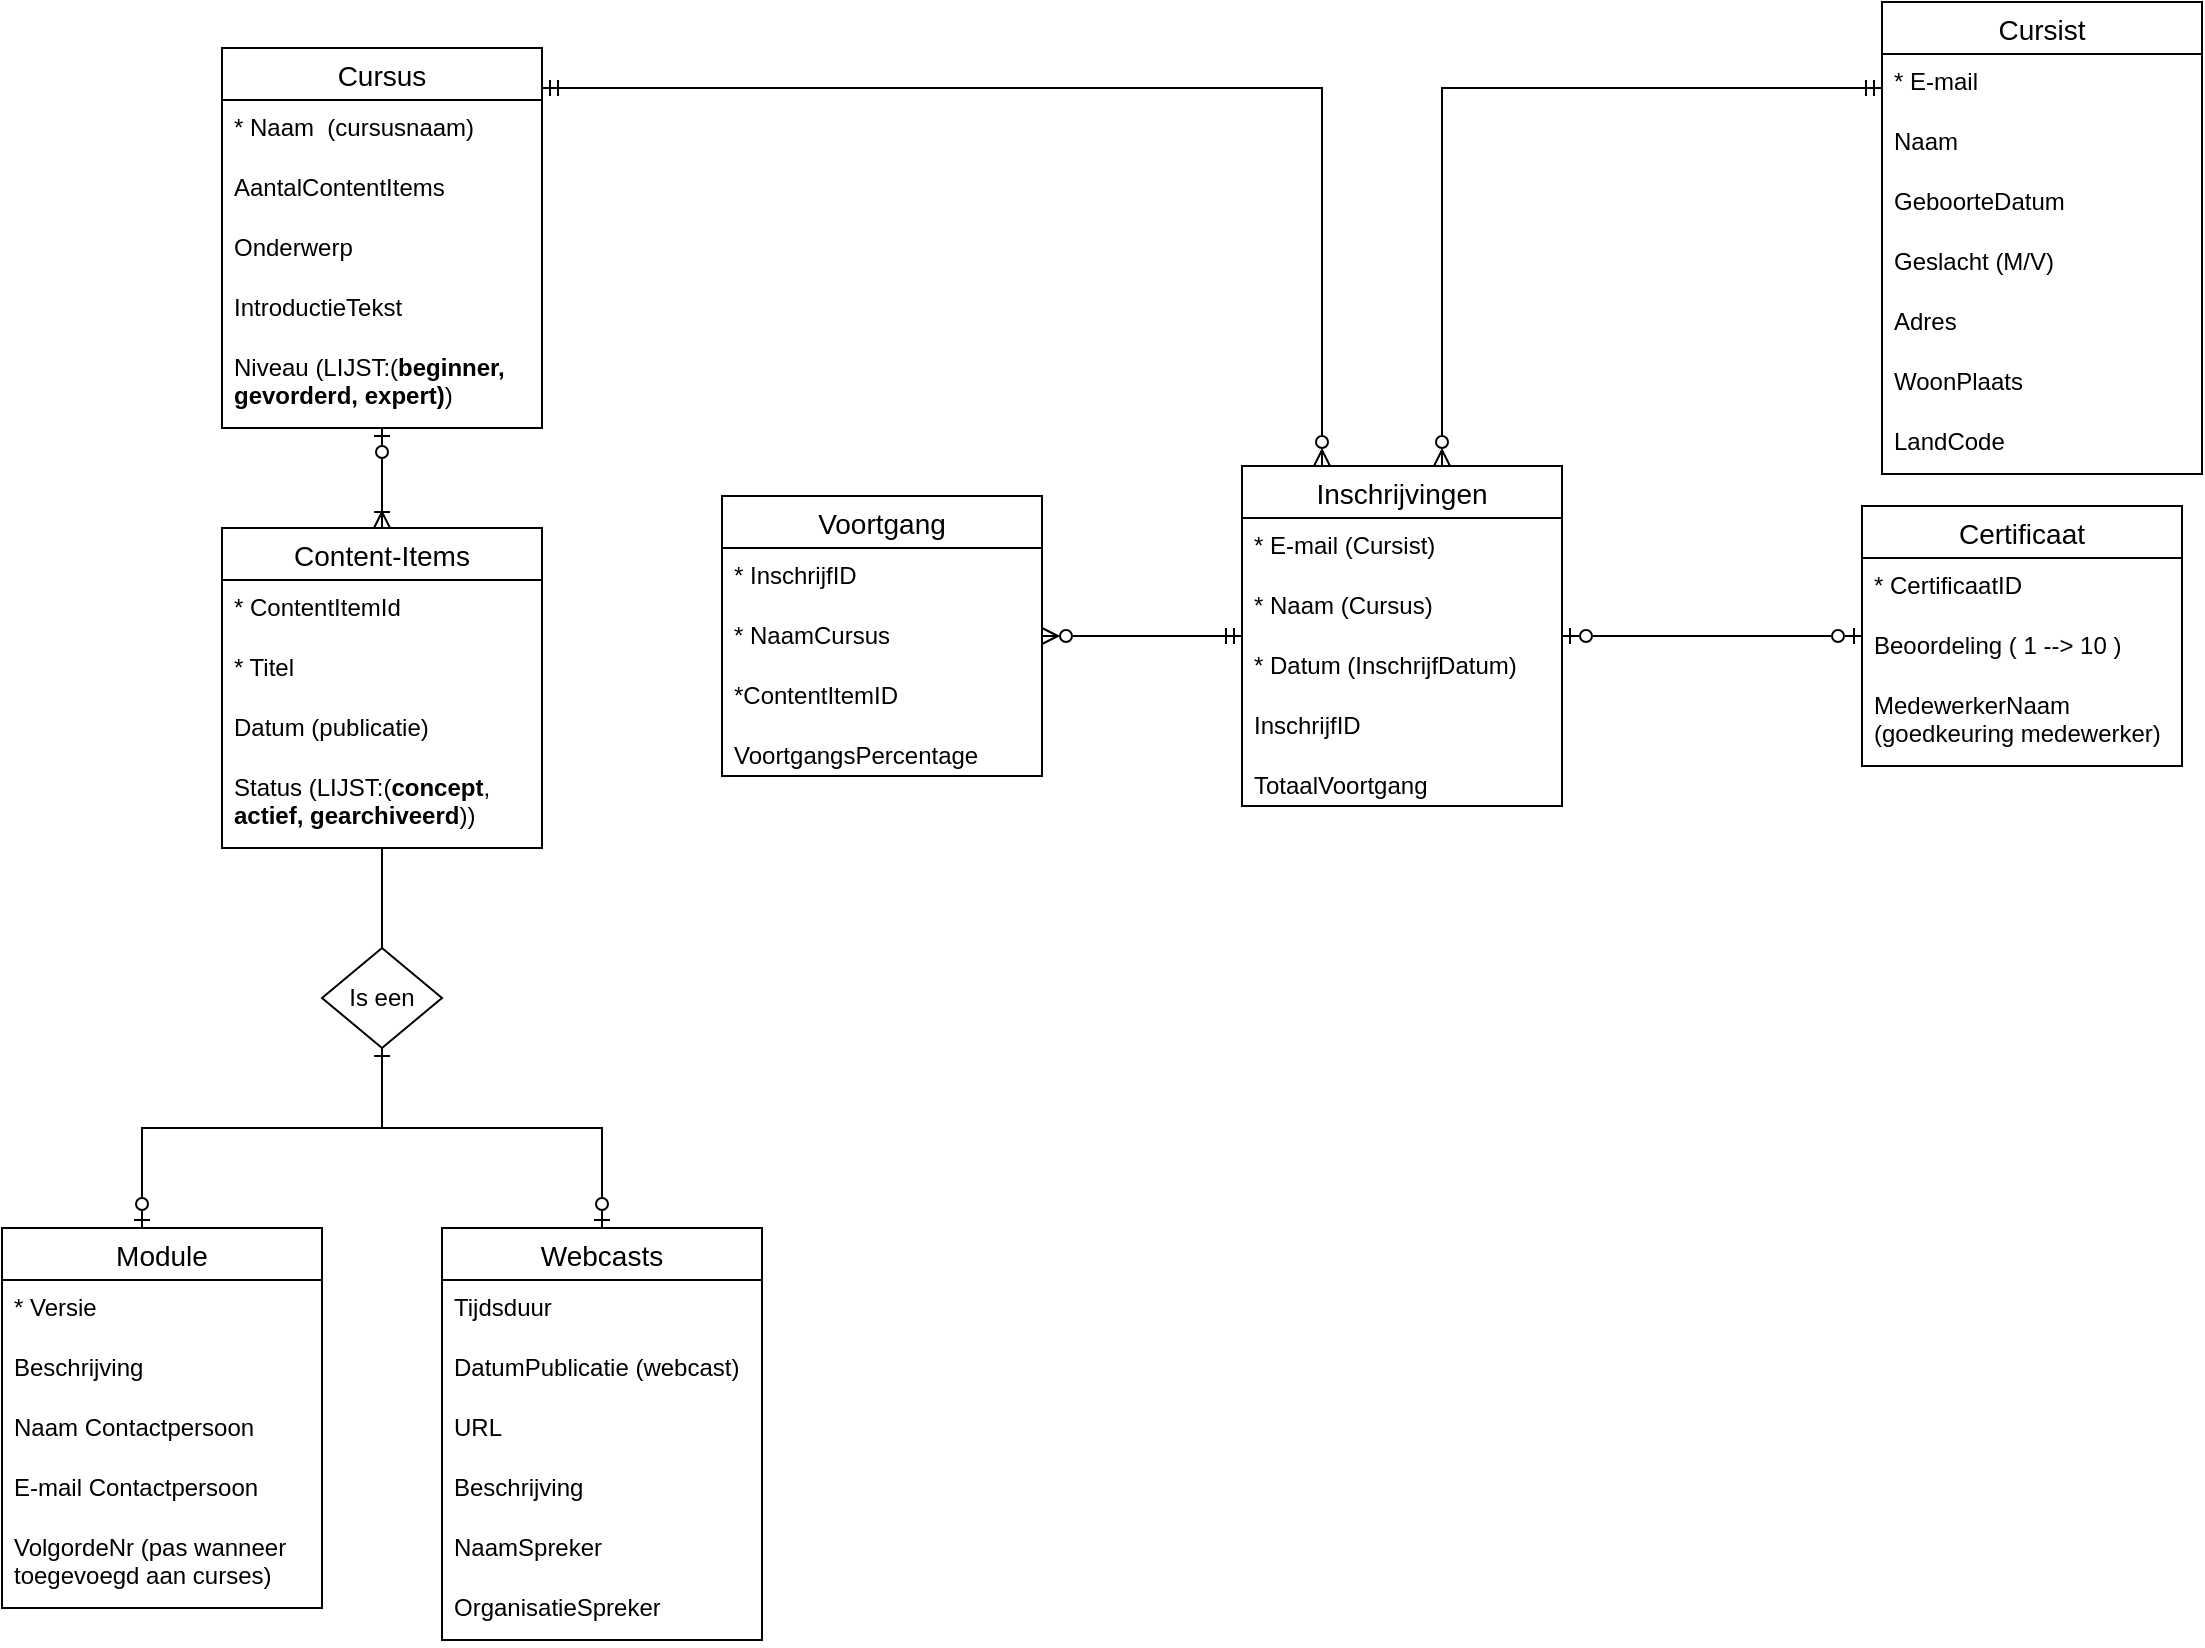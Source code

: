 <mxfile version="22.0.2" type="device">
  <diagram name="Pagina-1" id="fO5AX5_w4S3zcAcE0vuj">
    <mxGraphModel dx="1434" dy="844" grid="1" gridSize="10" guides="1" tooltips="1" connect="1" arrows="1" fold="1" page="1" pageScale="1" pageWidth="827" pageHeight="1169" math="0" shadow="0">
      <root>
        <mxCell id="0" />
        <mxCell id="1" parent="0" />
        <mxCell id="6zsC-QmakPYN6GskPQ9m-1" value="Cursus" style="swimlane;fontStyle=0;childLayout=stackLayout;horizontal=1;startSize=26;horizontalStack=0;resizeParent=1;resizeParentMax=0;resizeLast=0;collapsible=1;marginBottom=0;align=center;fontSize=14;" parent="1" vertex="1">
          <mxGeometry x="140" y="30" width="160" height="190" as="geometry" />
        </mxCell>
        <mxCell id="6zsC-QmakPYN6GskPQ9m-3" value="* Naam&amp;nbsp; (cursusnaam)" style="text;strokeColor=none;fillColor=none;spacingLeft=4;spacingRight=4;overflow=hidden;rotatable=0;points=[[0,0.5],[1,0.5]];portConstraint=eastwest;fontSize=12;whiteSpace=wrap;html=1;" parent="6zsC-QmakPYN6GskPQ9m-1" vertex="1">
          <mxGeometry y="26" width="160" height="30" as="geometry" />
        </mxCell>
        <mxCell id="TMNcP5b1a6ZQHBg8Fetk-8" value="AantalContentItems" style="text;strokeColor=none;fillColor=none;spacingLeft=4;spacingRight=4;overflow=hidden;rotatable=0;points=[[0,0.5],[1,0.5]];portConstraint=eastwest;fontSize=12;whiteSpace=wrap;html=1;" vertex="1" parent="6zsC-QmakPYN6GskPQ9m-1">
          <mxGeometry y="56" width="160" height="30" as="geometry" />
        </mxCell>
        <mxCell id="6zsC-QmakPYN6GskPQ9m-38" value="Onderwerp" style="text;strokeColor=none;fillColor=none;spacingLeft=4;spacingRight=4;overflow=hidden;rotatable=0;points=[[0,0.5],[1,0.5]];portConstraint=eastwest;fontSize=12;whiteSpace=wrap;html=1;" parent="6zsC-QmakPYN6GskPQ9m-1" vertex="1">
          <mxGeometry y="86" width="160" height="30" as="geometry" />
        </mxCell>
        <mxCell id="6zsC-QmakPYN6GskPQ9m-39" value="IntroductieTekst" style="text;strokeColor=none;fillColor=none;spacingLeft=4;spacingRight=4;overflow=hidden;rotatable=0;points=[[0,0.5],[1,0.5]];portConstraint=eastwest;fontSize=12;whiteSpace=wrap;html=1;" parent="6zsC-QmakPYN6GskPQ9m-1" vertex="1">
          <mxGeometry y="116" width="160" height="30" as="geometry" />
        </mxCell>
        <mxCell id="6zsC-QmakPYN6GskPQ9m-40" value="Niveau (LIJST:(&lt;b&gt;beginner, gevorderd, expert)&lt;/b&gt;)" style="text;strokeColor=none;fillColor=none;spacingLeft=4;spacingRight=4;overflow=hidden;rotatable=0;points=[[0,0.5],[1,0.5]];portConstraint=eastwest;fontSize=12;whiteSpace=wrap;html=1;" parent="6zsC-QmakPYN6GskPQ9m-1" vertex="1">
          <mxGeometry y="146" width="160" height="44" as="geometry" />
        </mxCell>
        <mxCell id="6zsC-QmakPYN6GskPQ9m-5" value="Module" style="swimlane;fontStyle=0;childLayout=stackLayout;horizontal=1;startSize=26;horizontalStack=0;resizeParent=1;resizeParentMax=0;resizeLast=0;collapsible=1;marginBottom=0;align=center;fontSize=14;" parent="1" vertex="1">
          <mxGeometry x="30" y="620" width="160" height="190" as="geometry" />
        </mxCell>
        <mxCell id="6zsC-QmakPYN6GskPQ9m-7" value="* Versie" style="text;strokeColor=none;fillColor=none;spacingLeft=4;spacingRight=4;overflow=hidden;rotatable=0;points=[[0,0.5],[1,0.5]];portConstraint=eastwest;fontSize=12;whiteSpace=wrap;html=1;" parent="6zsC-QmakPYN6GskPQ9m-5" vertex="1">
          <mxGeometry y="26" width="160" height="30" as="geometry" />
        </mxCell>
        <mxCell id="6zsC-QmakPYN6GskPQ9m-8" value="Beschrijving" style="text;strokeColor=none;fillColor=none;spacingLeft=4;spacingRight=4;overflow=hidden;rotatable=0;points=[[0,0.5],[1,0.5]];portConstraint=eastwest;fontSize=12;whiteSpace=wrap;html=1;" parent="6zsC-QmakPYN6GskPQ9m-5" vertex="1">
          <mxGeometry y="56" width="160" height="30" as="geometry" />
        </mxCell>
        <mxCell id="6zsC-QmakPYN6GskPQ9m-19" value="Naam Contactpersoon" style="text;strokeColor=none;fillColor=none;spacingLeft=4;spacingRight=4;overflow=hidden;rotatable=0;points=[[0,0.5],[1,0.5]];portConstraint=eastwest;fontSize=12;whiteSpace=wrap;html=1;" parent="6zsC-QmakPYN6GskPQ9m-5" vertex="1">
          <mxGeometry y="86" width="160" height="30" as="geometry" />
        </mxCell>
        <mxCell id="6zsC-QmakPYN6GskPQ9m-20" value="E-mail Contactpersoon" style="text;strokeColor=none;fillColor=none;spacingLeft=4;spacingRight=4;overflow=hidden;rotatable=0;points=[[0,0.5],[1,0.5]];portConstraint=eastwest;fontSize=12;whiteSpace=wrap;html=1;" parent="6zsC-QmakPYN6GskPQ9m-5" vertex="1">
          <mxGeometry y="116" width="160" height="30" as="geometry" />
        </mxCell>
        <mxCell id="6zsC-QmakPYN6GskPQ9m-36" value="VolgordeNr (pas wanneer toegevoegd aan curses)" style="text;strokeColor=none;fillColor=none;spacingLeft=4;spacingRight=4;overflow=hidden;rotatable=0;points=[[0,0.5],[1,0.5]];portConstraint=eastwest;fontSize=12;whiteSpace=wrap;html=1;" parent="6zsC-QmakPYN6GskPQ9m-5" vertex="1">
          <mxGeometry y="146" width="160" height="44" as="geometry" />
        </mxCell>
        <mxCell id="6zsC-QmakPYN6GskPQ9m-9" value="Webcasts" style="swimlane;fontStyle=0;childLayout=stackLayout;horizontal=1;startSize=26;horizontalStack=0;resizeParent=1;resizeParentMax=0;resizeLast=0;collapsible=1;marginBottom=0;align=center;fontSize=14;" parent="1" vertex="1">
          <mxGeometry x="250" y="620" width="160" height="206" as="geometry" />
        </mxCell>
        <mxCell id="6zsC-QmakPYN6GskPQ9m-11" value="Tijdsduur" style="text;strokeColor=none;fillColor=none;spacingLeft=4;spacingRight=4;overflow=hidden;rotatable=0;points=[[0,0.5],[1,0.5]];portConstraint=eastwest;fontSize=12;whiteSpace=wrap;html=1;" parent="6zsC-QmakPYN6GskPQ9m-9" vertex="1">
          <mxGeometry y="26" width="160" height="30" as="geometry" />
        </mxCell>
        <mxCell id="6zsC-QmakPYN6GskPQ9m-12" value="DatumPublicatie (webcast)" style="text;strokeColor=none;fillColor=none;spacingLeft=4;spacingRight=4;overflow=hidden;rotatable=0;points=[[0,0.5],[1,0.5]];portConstraint=eastwest;fontSize=12;whiteSpace=wrap;html=1;" parent="6zsC-QmakPYN6GskPQ9m-9" vertex="1">
          <mxGeometry y="56" width="160" height="30" as="geometry" />
        </mxCell>
        <mxCell id="6zsC-QmakPYN6GskPQ9m-15" value="URL" style="text;strokeColor=none;fillColor=none;spacingLeft=4;spacingRight=4;overflow=hidden;rotatable=0;points=[[0,0.5],[1,0.5]];portConstraint=eastwest;fontSize=12;whiteSpace=wrap;html=1;" parent="6zsC-QmakPYN6GskPQ9m-9" vertex="1">
          <mxGeometry y="86" width="160" height="30" as="geometry" />
        </mxCell>
        <mxCell id="6zsC-QmakPYN6GskPQ9m-30" value="Beschrijving" style="text;strokeColor=none;fillColor=none;spacingLeft=4;spacingRight=4;overflow=hidden;rotatable=0;points=[[0,0.5],[1,0.5]];portConstraint=eastwest;fontSize=12;whiteSpace=wrap;html=1;" parent="6zsC-QmakPYN6GskPQ9m-9" vertex="1">
          <mxGeometry y="116" width="160" height="30" as="geometry" />
        </mxCell>
        <mxCell id="6zsC-QmakPYN6GskPQ9m-31" value="NaamSpreker" style="text;strokeColor=none;fillColor=none;spacingLeft=4;spacingRight=4;overflow=hidden;rotatable=0;points=[[0,0.5],[1,0.5]];portConstraint=eastwest;fontSize=12;whiteSpace=wrap;html=1;" parent="6zsC-QmakPYN6GskPQ9m-9" vertex="1">
          <mxGeometry y="146" width="160" height="30" as="geometry" />
        </mxCell>
        <mxCell id="6zsC-QmakPYN6GskPQ9m-32" value="OrganisatieSpreker" style="text;strokeColor=none;fillColor=none;spacingLeft=4;spacingRight=4;overflow=hidden;rotatable=0;points=[[0,0.5],[1,0.5]];portConstraint=eastwest;fontSize=12;whiteSpace=wrap;html=1;" parent="6zsC-QmakPYN6GskPQ9m-9" vertex="1">
          <mxGeometry y="176" width="160" height="30" as="geometry" />
        </mxCell>
        <mxCell id="6zsC-QmakPYN6GskPQ9m-21" value="Content-Items" style="swimlane;fontStyle=0;childLayout=stackLayout;horizontal=1;startSize=26;horizontalStack=0;resizeParent=1;resizeParentMax=0;resizeLast=0;collapsible=1;marginBottom=0;align=center;fontSize=14;" parent="1" vertex="1">
          <mxGeometry x="140" y="270" width="160" height="160" as="geometry" />
        </mxCell>
        <mxCell id="6zsC-QmakPYN6GskPQ9m-22" value="* ContentItemId" style="text;strokeColor=none;fillColor=none;spacingLeft=4;spacingRight=4;overflow=hidden;rotatable=0;points=[[0,0.5],[1,0.5]];portConstraint=eastwest;fontSize=12;whiteSpace=wrap;html=1;" parent="6zsC-QmakPYN6GskPQ9m-21" vertex="1">
          <mxGeometry y="26" width="160" height="30" as="geometry" />
        </mxCell>
        <mxCell id="6zsC-QmakPYN6GskPQ9m-25" value="* Titel" style="text;strokeColor=none;fillColor=none;spacingLeft=4;spacingRight=4;overflow=hidden;rotatable=0;points=[[0,0.5],[1,0.5]];portConstraint=eastwest;fontSize=12;whiteSpace=wrap;html=1;" parent="6zsC-QmakPYN6GskPQ9m-21" vertex="1">
          <mxGeometry y="56" width="160" height="30" as="geometry" />
        </mxCell>
        <mxCell id="6zsC-QmakPYN6GskPQ9m-28" value="Datum (publicatie)" style="text;strokeColor=none;fillColor=none;spacingLeft=4;spacingRight=4;overflow=hidden;rotatable=0;points=[[0,0.5],[1,0.5]];portConstraint=eastwest;fontSize=12;whiteSpace=wrap;html=1;" parent="6zsC-QmakPYN6GskPQ9m-21" vertex="1">
          <mxGeometry y="86" width="160" height="30" as="geometry" />
        </mxCell>
        <mxCell id="6zsC-QmakPYN6GskPQ9m-29" value="Status (LIJST:(&lt;b&gt;concept&lt;/b&gt;, &lt;b&gt;actief, gearchiveerd&lt;/b&gt;))" style="text;strokeColor=none;fillColor=none;spacingLeft=4;spacingRight=4;overflow=hidden;rotatable=0;points=[[0,0.5],[1,0.5]];portConstraint=eastwest;fontSize=12;whiteSpace=wrap;html=1;" parent="6zsC-QmakPYN6GskPQ9m-21" vertex="1">
          <mxGeometry y="116" width="160" height="44" as="geometry" />
        </mxCell>
        <mxCell id="6zsC-QmakPYN6GskPQ9m-26" value="" style="endArrow=ERzeroToOne;html=1;rounded=0;endFill=0;startArrow=ERoneToMany;startFill=0;" parent="1" source="6zsC-QmakPYN6GskPQ9m-21" target="6zsC-QmakPYN6GskPQ9m-1" edge="1">
          <mxGeometry width="50" height="50" relative="1" as="geometry">
            <mxPoint x="320" y="180" as="sourcePoint" />
            <mxPoint x="370" y="130" as="targetPoint" />
          </mxGeometry>
        </mxCell>
        <mxCell id="6zsC-QmakPYN6GskPQ9m-41" value="Cursist" style="swimlane;fontStyle=0;childLayout=stackLayout;horizontal=1;startSize=26;horizontalStack=0;resizeParent=1;resizeParentMax=0;resizeLast=0;collapsible=1;marginBottom=0;align=center;fontSize=14;" parent="1" vertex="1">
          <mxGeometry x="970" y="7" width="160" height="236" as="geometry" />
        </mxCell>
        <mxCell id="6zsC-QmakPYN6GskPQ9m-42" value="* E-mail" style="text;strokeColor=none;fillColor=none;spacingLeft=4;spacingRight=4;overflow=hidden;rotatable=0;points=[[0,0.5],[1,0.5]];portConstraint=eastwest;fontSize=12;whiteSpace=wrap;html=1;" parent="6zsC-QmakPYN6GskPQ9m-41" vertex="1">
          <mxGeometry y="26" width="160" height="30" as="geometry" />
        </mxCell>
        <mxCell id="6zsC-QmakPYN6GskPQ9m-43" value="Naam" style="text;strokeColor=none;fillColor=none;spacingLeft=4;spacingRight=4;overflow=hidden;rotatable=0;points=[[0,0.5],[1,0.5]];portConstraint=eastwest;fontSize=12;whiteSpace=wrap;html=1;" parent="6zsC-QmakPYN6GskPQ9m-41" vertex="1">
          <mxGeometry y="56" width="160" height="30" as="geometry" />
        </mxCell>
        <mxCell id="6zsC-QmakPYN6GskPQ9m-44" value="GeboorteDatum" style="text;strokeColor=none;fillColor=none;spacingLeft=4;spacingRight=4;overflow=hidden;rotatable=0;points=[[0,0.5],[1,0.5]];portConstraint=eastwest;fontSize=12;whiteSpace=wrap;html=1;" parent="6zsC-QmakPYN6GskPQ9m-41" vertex="1">
          <mxGeometry y="86" width="160" height="30" as="geometry" />
        </mxCell>
        <mxCell id="6zsC-QmakPYN6GskPQ9m-45" value="Geslacht (M/V)" style="text;strokeColor=none;fillColor=none;spacingLeft=4;spacingRight=4;overflow=hidden;rotatable=0;points=[[0,0.5],[1,0.5]];portConstraint=eastwest;fontSize=12;whiteSpace=wrap;html=1;" parent="6zsC-QmakPYN6GskPQ9m-41" vertex="1">
          <mxGeometry y="116" width="160" height="30" as="geometry" />
        </mxCell>
        <mxCell id="6zsC-QmakPYN6GskPQ9m-46" value="Adres" style="text;strokeColor=none;fillColor=none;spacingLeft=4;spacingRight=4;overflow=hidden;rotatable=0;points=[[0,0.5],[1,0.5]];portConstraint=eastwest;fontSize=12;whiteSpace=wrap;html=1;" parent="6zsC-QmakPYN6GskPQ9m-41" vertex="1">
          <mxGeometry y="146" width="160" height="30" as="geometry" />
        </mxCell>
        <mxCell id="6zsC-QmakPYN6GskPQ9m-47" value="WoonPlaats" style="text;strokeColor=none;fillColor=none;spacingLeft=4;spacingRight=4;overflow=hidden;rotatable=0;points=[[0,0.5],[1,0.5]];portConstraint=eastwest;fontSize=12;whiteSpace=wrap;html=1;" parent="6zsC-QmakPYN6GskPQ9m-41" vertex="1">
          <mxGeometry y="176" width="160" height="30" as="geometry" />
        </mxCell>
        <mxCell id="6zsC-QmakPYN6GskPQ9m-48" value="LandCode" style="text;strokeColor=none;fillColor=none;spacingLeft=4;spacingRight=4;overflow=hidden;rotatable=0;points=[[0,0.5],[1,0.5]];portConstraint=eastwest;fontSize=12;whiteSpace=wrap;html=1;" parent="6zsC-QmakPYN6GskPQ9m-41" vertex="1">
          <mxGeometry y="206" width="160" height="30" as="geometry" />
        </mxCell>
        <mxCell id="6zsC-QmakPYN6GskPQ9m-50" value="Inschrijvingen" style="swimlane;fontStyle=0;childLayout=stackLayout;horizontal=1;startSize=26;horizontalStack=0;resizeParent=1;resizeParentMax=0;resizeLast=0;collapsible=1;marginBottom=0;align=center;fontSize=14;" parent="1" vertex="1">
          <mxGeometry x="650" y="239" width="160" height="170" as="geometry" />
        </mxCell>
        <mxCell id="6zsC-QmakPYN6GskPQ9m-51" value="* E-mail (Cursist)" style="text;strokeColor=none;fillColor=none;spacingLeft=4;spacingRight=4;overflow=hidden;rotatable=0;points=[[0,0.5],[1,0.5]];portConstraint=eastwest;fontSize=12;whiteSpace=wrap;html=1;" parent="6zsC-QmakPYN6GskPQ9m-50" vertex="1">
          <mxGeometry y="26" width="160" height="30" as="geometry" />
        </mxCell>
        <mxCell id="6zsC-QmakPYN6GskPQ9m-52" value="* Naam (Cursus)" style="text;strokeColor=none;fillColor=none;spacingLeft=4;spacingRight=4;overflow=hidden;rotatable=0;points=[[0,0.5],[1,0.5]];portConstraint=eastwest;fontSize=12;whiteSpace=wrap;html=1;" parent="6zsC-QmakPYN6GskPQ9m-50" vertex="1">
          <mxGeometry y="56" width="160" height="30" as="geometry" />
        </mxCell>
        <mxCell id="6zsC-QmakPYN6GskPQ9m-53" value="* Datum (InschrijfDatum)" style="text;strokeColor=none;fillColor=none;spacingLeft=4;spacingRight=4;overflow=hidden;rotatable=0;points=[[0,0.5],[1,0.5]];portConstraint=eastwest;fontSize=12;whiteSpace=wrap;html=1;" parent="6zsC-QmakPYN6GskPQ9m-50" vertex="1">
          <mxGeometry y="86" width="160" height="30" as="geometry" />
        </mxCell>
        <mxCell id="TMNcP5b1a6ZQHBg8Fetk-1" value="InschrijfID" style="text;strokeColor=none;fillColor=none;spacingLeft=4;spacingRight=4;overflow=hidden;rotatable=0;points=[[0,0.5],[1,0.5]];portConstraint=eastwest;fontSize=12;whiteSpace=wrap;html=1;" vertex="1" parent="6zsC-QmakPYN6GskPQ9m-50">
          <mxGeometry y="116" width="160" height="30" as="geometry" />
        </mxCell>
        <mxCell id="6zsC-QmakPYN6GskPQ9m-54" value="TotaalVoortgang" style="text;strokeColor=none;fillColor=none;spacingLeft=4;spacingRight=4;overflow=hidden;rotatable=0;points=[[0,0.5],[1,0.5]];portConstraint=eastwest;fontSize=12;whiteSpace=wrap;html=1;" parent="6zsC-QmakPYN6GskPQ9m-50" vertex="1">
          <mxGeometry y="146" width="160" height="24" as="geometry" />
        </mxCell>
        <mxCell id="6zsC-QmakPYN6GskPQ9m-57" value="" style="endArrow=ERzeroToMany;html=1;rounded=0;startArrow=ERmandOne;startFill=0;edgeStyle=orthogonalEdgeStyle;endFill=0;" parent="1" source="6zsC-QmakPYN6GskPQ9m-1" target="6zsC-QmakPYN6GskPQ9m-50" edge="1">
          <mxGeometry width="50" height="50" relative="1" as="geometry">
            <mxPoint x="390" y="120" as="sourcePoint" />
            <mxPoint x="710" y="125" as="targetPoint" />
            <Array as="points">
              <mxPoint x="690" y="50" />
            </Array>
          </mxGeometry>
        </mxCell>
        <mxCell id="6zsC-QmakPYN6GskPQ9m-58" value="" style="endArrow=ERzeroToMany;html=1;rounded=0;edgeStyle=orthogonalEdgeStyle;endFill=0;startArrow=ERmandOne;startFill=0;" parent="1" source="6zsC-QmakPYN6GskPQ9m-41" target="6zsC-QmakPYN6GskPQ9m-50" edge="1">
          <mxGeometry width="50" height="50" relative="1" as="geometry">
            <mxPoint x="700" y="160" as="sourcePoint" />
            <mxPoint x="750" y="125" as="targetPoint" />
            <Array as="points">
              <mxPoint x="750" y="50" />
            </Array>
          </mxGeometry>
        </mxCell>
        <mxCell id="6zsC-QmakPYN6GskPQ9m-61" value="Certificaat" style="swimlane;fontStyle=0;childLayout=stackLayout;horizontal=1;startSize=26;horizontalStack=0;resizeParent=1;resizeParentMax=0;resizeLast=0;collapsible=1;marginBottom=0;align=center;fontSize=14;" parent="1" vertex="1">
          <mxGeometry x="960" y="259" width="160" height="130" as="geometry" />
        </mxCell>
        <mxCell id="6zsC-QmakPYN6GskPQ9m-62" value="* CertificaatID" style="text;strokeColor=none;fillColor=none;spacingLeft=4;spacingRight=4;overflow=hidden;rotatable=0;points=[[0,0.5],[1,0.5]];portConstraint=eastwest;fontSize=12;whiteSpace=wrap;html=1;" parent="6zsC-QmakPYN6GskPQ9m-61" vertex="1">
          <mxGeometry y="26" width="160" height="30" as="geometry" />
        </mxCell>
        <mxCell id="6zsC-QmakPYN6GskPQ9m-63" value="Beoordeling ( 1 --&amp;gt; 10 )" style="text;strokeColor=none;fillColor=none;spacingLeft=4;spacingRight=4;overflow=hidden;rotatable=0;points=[[0,0.5],[1,0.5]];portConstraint=eastwest;fontSize=12;whiteSpace=wrap;html=1;" parent="6zsC-QmakPYN6GskPQ9m-61" vertex="1">
          <mxGeometry y="56" width="160" height="30" as="geometry" />
        </mxCell>
        <mxCell id="6zsC-QmakPYN6GskPQ9m-64" value="MedewerkerNaam (goedkeuring medewerker)" style="text;strokeColor=none;fillColor=none;spacingLeft=4;spacingRight=4;overflow=hidden;rotatable=0;points=[[0,0.5],[1,0.5]];portConstraint=eastwest;fontSize=12;whiteSpace=wrap;html=1;" parent="6zsC-QmakPYN6GskPQ9m-61" vertex="1">
          <mxGeometry y="86" width="160" height="44" as="geometry" />
        </mxCell>
        <mxCell id="6zsC-QmakPYN6GskPQ9m-65" value="" style="endArrow=ERzeroToOne;html=1;rounded=0;endFill=0;startArrow=ERzeroToOne;startFill=0;" parent="1" source="6zsC-QmakPYN6GskPQ9m-61" target="6zsC-QmakPYN6GskPQ9m-50" edge="1">
          <mxGeometry width="50" height="50" relative="1" as="geometry">
            <mxPoint x="760" y="420" as="sourcePoint" />
            <mxPoint x="810" y="370" as="targetPoint" />
          </mxGeometry>
        </mxCell>
        <mxCell id="TMNcP5b1a6ZQHBg8Fetk-2" value="Voortgang" style="swimlane;fontStyle=0;childLayout=stackLayout;horizontal=1;startSize=26;horizontalStack=0;resizeParent=1;resizeParentMax=0;resizeLast=0;collapsible=1;marginBottom=0;align=center;fontSize=14;" vertex="1" parent="1">
          <mxGeometry x="390" y="254" width="160" height="140" as="geometry" />
        </mxCell>
        <mxCell id="TMNcP5b1a6ZQHBg8Fetk-3" value="* InschrijfID" style="text;strokeColor=none;fillColor=none;spacingLeft=4;spacingRight=4;overflow=hidden;rotatable=0;points=[[0,0.5],[1,0.5]];portConstraint=eastwest;fontSize=12;whiteSpace=wrap;html=1;" vertex="1" parent="TMNcP5b1a6ZQHBg8Fetk-2">
          <mxGeometry y="26" width="160" height="30" as="geometry" />
        </mxCell>
        <mxCell id="TMNcP5b1a6ZQHBg8Fetk-4" value="* NaamCursus" style="text;strokeColor=none;fillColor=none;spacingLeft=4;spacingRight=4;overflow=hidden;rotatable=0;points=[[0,0.5],[1,0.5]];portConstraint=eastwest;fontSize=12;whiteSpace=wrap;html=1;" vertex="1" parent="TMNcP5b1a6ZQHBg8Fetk-2">
          <mxGeometry y="56" width="160" height="30" as="geometry" />
        </mxCell>
        <mxCell id="TMNcP5b1a6ZQHBg8Fetk-5" value="*ContentItemID" style="text;strokeColor=none;fillColor=none;spacingLeft=4;spacingRight=4;overflow=hidden;rotatable=0;points=[[0,0.5],[1,0.5]];portConstraint=eastwest;fontSize=12;whiteSpace=wrap;html=1;" vertex="1" parent="TMNcP5b1a6ZQHBg8Fetk-2">
          <mxGeometry y="86" width="160" height="30" as="geometry" />
        </mxCell>
        <mxCell id="TMNcP5b1a6ZQHBg8Fetk-7" value="VoortgangsPercentage" style="text;strokeColor=none;fillColor=none;spacingLeft=4;spacingRight=4;overflow=hidden;rotatable=0;points=[[0,0.5],[1,0.5]];portConstraint=eastwest;fontSize=12;whiteSpace=wrap;html=1;" vertex="1" parent="TMNcP5b1a6ZQHBg8Fetk-2">
          <mxGeometry y="116" width="160" height="24" as="geometry" />
        </mxCell>
        <mxCell id="TMNcP5b1a6ZQHBg8Fetk-10" value="" style="edgeStyle=orthogonalEdgeStyle;fontSize=12;html=1;endArrow=none;startArrow=none;rounded=0;entryX=1;entryY=0.5;entryDx=0;entryDy=0;endFill=0;startFill=0;" edge="1" parent="1" source="TMNcP5b1a6ZQHBg8Fetk-11" target="6zsC-QmakPYN6GskPQ9m-29">
          <mxGeometry width="100" height="100" relative="1" as="geometry">
            <mxPoint x="230" y="530" as="sourcePoint" />
            <mxPoint x="630" y="590" as="targetPoint" />
            <Array as="points">
              <mxPoint x="220" y="430" />
              <mxPoint x="300" y="430" />
            </Array>
          </mxGeometry>
        </mxCell>
        <mxCell id="TMNcP5b1a6ZQHBg8Fetk-11" value="Is een" style="shape=rhombus;perimeter=rhombusPerimeter;whiteSpace=wrap;html=1;align=center;" vertex="1" parent="1">
          <mxGeometry x="190" y="480" width="60" height="50" as="geometry" />
        </mxCell>
        <mxCell id="TMNcP5b1a6ZQHBg8Fetk-12" value="" style="edgeStyle=orthogonalEdgeStyle;fontSize=12;html=1;endArrow=ERone;startArrow=ERzeroToOne;rounded=0;endFill=0;startFill=0;" edge="1" parent="1" source="6zsC-QmakPYN6GskPQ9m-5" target="TMNcP5b1a6ZQHBg8Fetk-11">
          <mxGeometry width="100" height="100" relative="1" as="geometry">
            <mxPoint x="550" y="710" as="sourcePoint" />
            <mxPoint x="650" y="610" as="targetPoint" />
            <Array as="points">
              <mxPoint x="100" y="570" />
              <mxPoint x="220" y="570" />
            </Array>
          </mxGeometry>
        </mxCell>
        <mxCell id="TMNcP5b1a6ZQHBg8Fetk-13" value="" style="edgeStyle=orthogonalEdgeStyle;fontSize=12;html=1;endArrow=ERone;startArrow=ERzeroToOne;rounded=0;startFill=0;endFill=0;exitX=0.5;exitY=0;exitDx=0;exitDy=0;" edge="1" parent="1" source="6zsC-QmakPYN6GskPQ9m-9" target="TMNcP5b1a6ZQHBg8Fetk-11">
          <mxGeometry width="100" height="100" relative="1" as="geometry">
            <mxPoint x="520" y="700" as="sourcePoint" />
            <mxPoint x="220" y="540" as="targetPoint" />
            <Array as="points">
              <mxPoint x="330" y="570" />
              <mxPoint x="220" y="570" />
            </Array>
          </mxGeometry>
        </mxCell>
        <mxCell id="TMNcP5b1a6ZQHBg8Fetk-15" value="" style="endArrow=ERmandOne;startArrow=ERzeroToMany;html=1;rounded=0;endFill=0;startFill=0;" edge="1" parent="1" source="TMNcP5b1a6ZQHBg8Fetk-2" target="6zsC-QmakPYN6GskPQ9m-50">
          <mxGeometry width="50" height="50" relative="1" as="geometry">
            <mxPoint x="570" y="210" as="sourcePoint" />
            <mxPoint x="620" y="160" as="targetPoint" />
          </mxGeometry>
        </mxCell>
      </root>
    </mxGraphModel>
  </diagram>
</mxfile>
